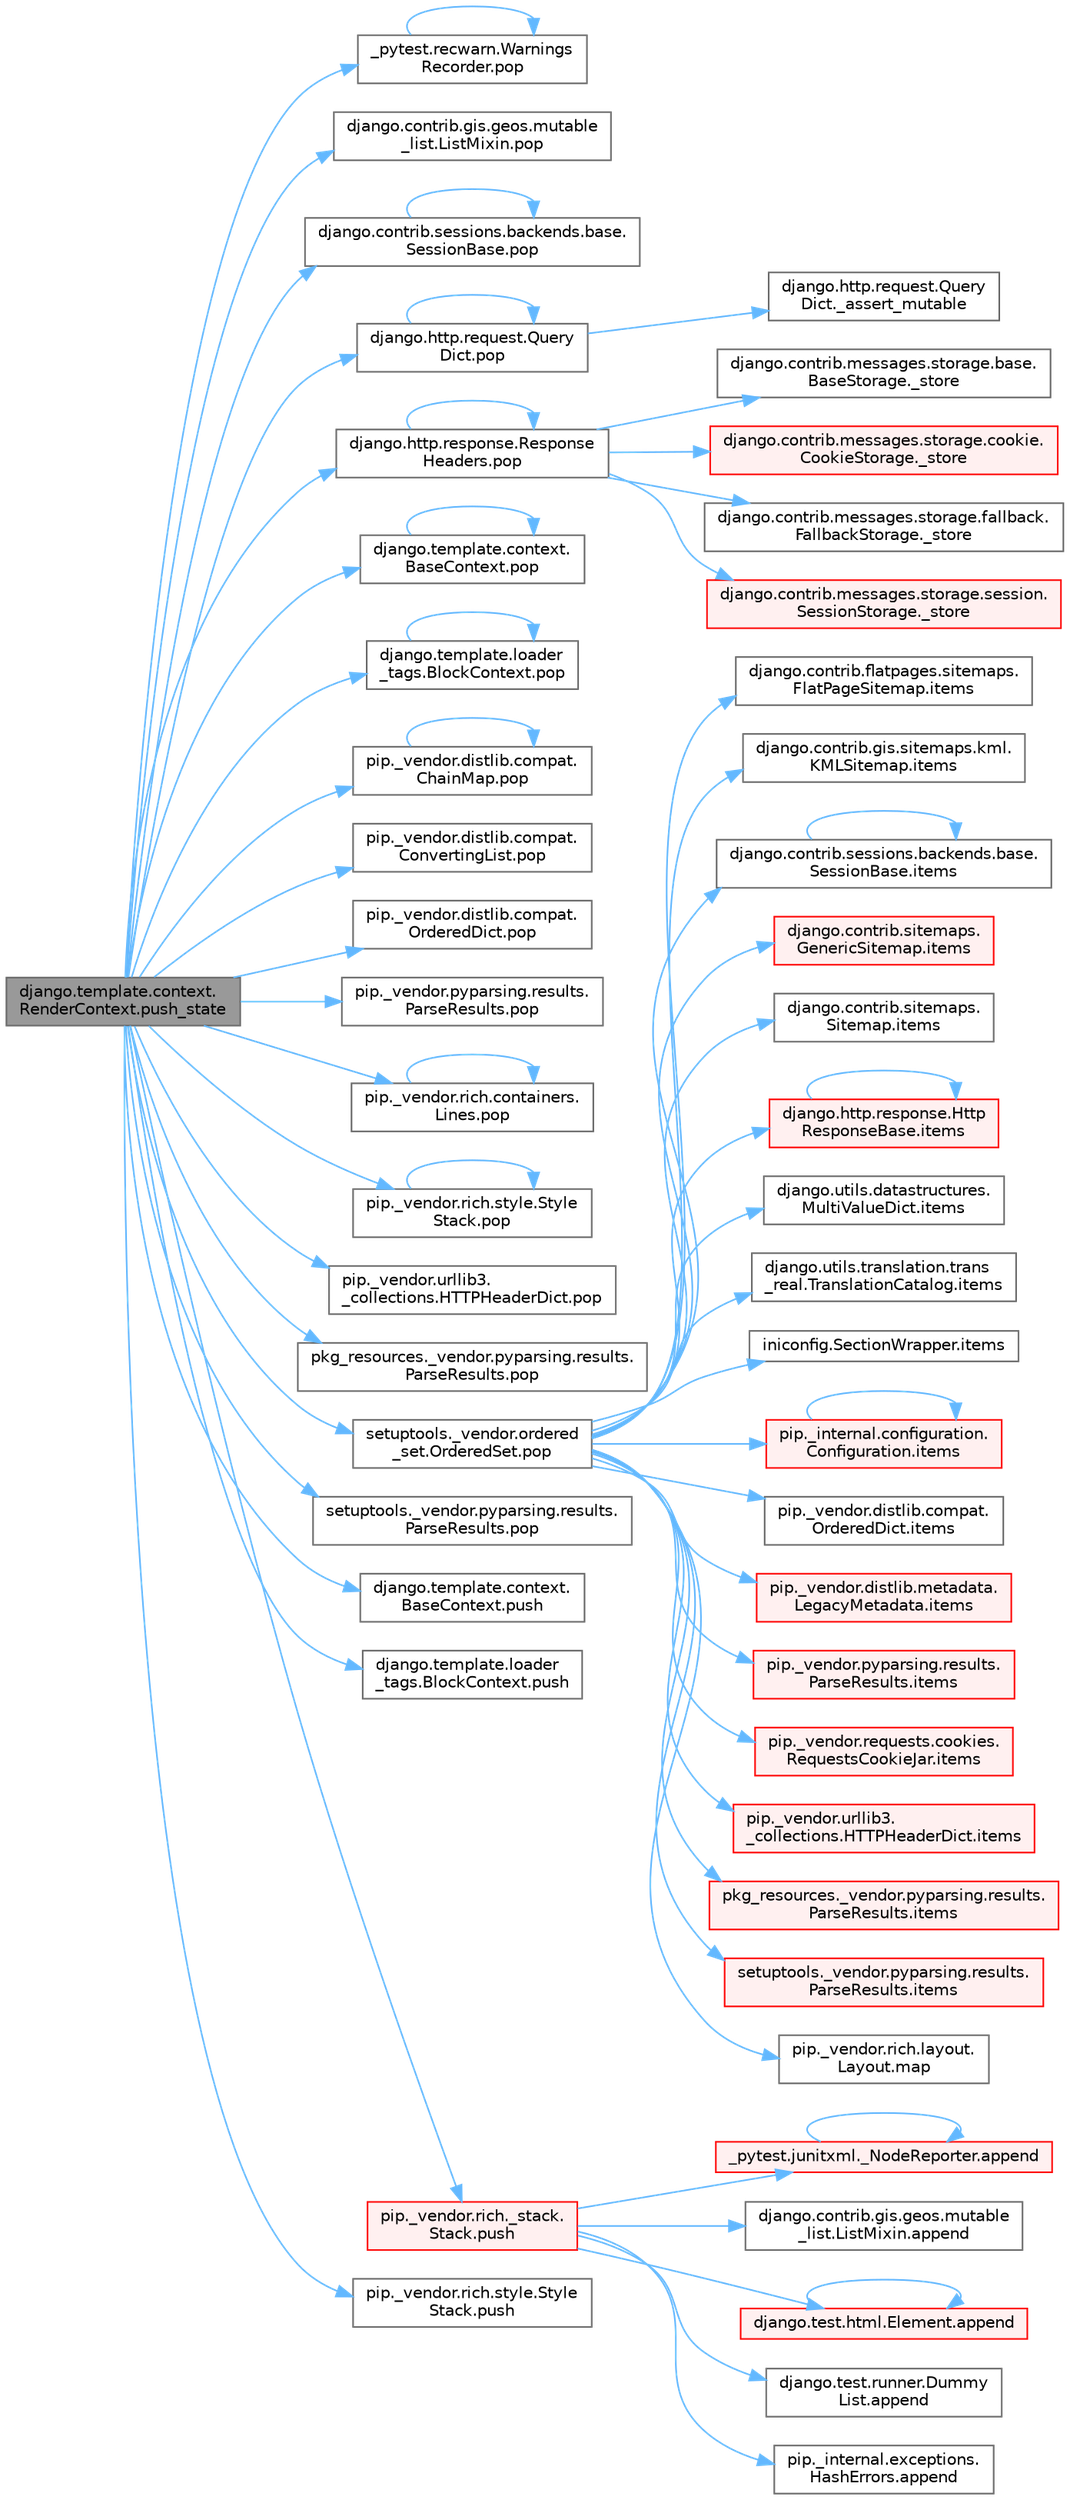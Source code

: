 digraph "django.template.context.RenderContext.push_state"
{
 // LATEX_PDF_SIZE
  bgcolor="transparent";
  edge [fontname=Helvetica,fontsize=10,labelfontname=Helvetica,labelfontsize=10];
  node [fontname=Helvetica,fontsize=10,shape=box,height=0.2,width=0.4];
  rankdir="LR";
  Node1 [id="Node000001",label="django.template.context.\lRenderContext.push_state",height=0.2,width=0.4,color="gray40", fillcolor="grey60", style="filled", fontcolor="black",tooltip=" "];
  Node1 -> Node2 [id="edge1_Node000001_Node000002",color="steelblue1",style="solid",tooltip=" "];
  Node2 [id="Node000002",label="_pytest.recwarn.Warnings\lRecorder.pop",height=0.2,width=0.4,color="grey40", fillcolor="white", style="filled",URL="$class__pytest_1_1recwarn_1_1_warnings_recorder.html#a581754c18393f44f9823d6e18120368e",tooltip=" "];
  Node2 -> Node2 [id="edge2_Node000002_Node000002",color="steelblue1",style="solid",tooltip=" "];
  Node1 -> Node3 [id="edge3_Node000001_Node000003",color="steelblue1",style="solid",tooltip=" "];
  Node3 [id="Node000003",label="django.contrib.gis.geos.mutable\l_list.ListMixin.pop",height=0.2,width=0.4,color="grey40", fillcolor="white", style="filled",URL="$classdjango_1_1contrib_1_1gis_1_1geos_1_1mutable__list_1_1_list_mixin.html#a9ad9e0ecff52c0ef7bd53b543a97e8de",tooltip=" "];
  Node1 -> Node4 [id="edge4_Node000001_Node000004",color="steelblue1",style="solid",tooltip=" "];
  Node4 [id="Node000004",label="django.contrib.sessions.backends.base.\lSessionBase.pop",height=0.2,width=0.4,color="grey40", fillcolor="white", style="filled",URL="$classdjango_1_1contrib_1_1sessions_1_1backends_1_1base_1_1_session_base.html#a2a7e98d1972f12732ae4e428c5e3020b",tooltip=" "];
  Node4 -> Node4 [id="edge5_Node000004_Node000004",color="steelblue1",style="solid",tooltip=" "];
  Node1 -> Node5 [id="edge6_Node000001_Node000005",color="steelblue1",style="solid",tooltip=" "];
  Node5 [id="Node000005",label="django.http.request.Query\lDict.pop",height=0.2,width=0.4,color="grey40", fillcolor="white", style="filled",URL="$classdjango_1_1http_1_1request_1_1_query_dict.html#a8b94656c1ea130cb71c2d5735bde406f",tooltip=" "];
  Node5 -> Node6 [id="edge7_Node000005_Node000006",color="steelblue1",style="solid",tooltip=" "];
  Node6 [id="Node000006",label="django.http.request.Query\lDict._assert_mutable",height=0.2,width=0.4,color="grey40", fillcolor="white", style="filled",URL="$classdjango_1_1http_1_1request_1_1_query_dict.html#acf13fadd29e3c7ce8667a5fdfb257746",tooltip=" "];
  Node5 -> Node5 [id="edge8_Node000005_Node000005",color="steelblue1",style="solid",tooltip=" "];
  Node1 -> Node7 [id="edge9_Node000001_Node000007",color="steelblue1",style="solid",tooltip=" "];
  Node7 [id="Node000007",label="django.http.response.Response\lHeaders.pop",height=0.2,width=0.4,color="grey40", fillcolor="white", style="filled",URL="$classdjango_1_1http_1_1response_1_1_response_headers.html#aa2dbc298a7ac61c27b354feb128fec5c",tooltip=" "];
  Node7 -> Node8 [id="edge10_Node000007_Node000008",color="steelblue1",style="solid",tooltip=" "];
  Node8 [id="Node000008",label="django.contrib.messages.storage.base.\lBaseStorage._store",height=0.2,width=0.4,color="grey40", fillcolor="white", style="filled",URL="$classdjango_1_1contrib_1_1messages_1_1storage_1_1base_1_1_base_storage.html#aa5132a4a7ce775d6ecf062de7fe92296",tooltip=" "];
  Node7 -> Node9 [id="edge11_Node000007_Node000009",color="steelblue1",style="solid",tooltip=" "];
  Node9 [id="Node000009",label="django.contrib.messages.storage.cookie.\lCookieStorage._store",height=0.2,width=0.4,color="red", fillcolor="#FFF0F0", style="filled",URL="$classdjango_1_1contrib_1_1messages_1_1storage_1_1cookie_1_1_cookie_storage.html#aa0af435ad461f081d2fae1ec0043982e",tooltip=" "];
  Node7 -> Node14 [id="edge12_Node000007_Node000014",color="steelblue1",style="solid",tooltip=" "];
  Node14 [id="Node000014",label="django.contrib.messages.storage.fallback.\lFallbackStorage._store",height=0.2,width=0.4,color="grey40", fillcolor="white", style="filled",URL="$classdjango_1_1contrib_1_1messages_1_1storage_1_1fallback_1_1_fallback_storage.html#a294192cf0db825e0e3da59c8a1c95e21",tooltip=" "];
  Node7 -> Node15 [id="edge13_Node000007_Node000015",color="steelblue1",style="solid",tooltip=" "];
  Node15 [id="Node000015",label="django.contrib.messages.storage.session.\lSessionStorage._store",height=0.2,width=0.4,color="red", fillcolor="#FFF0F0", style="filled",URL="$classdjango_1_1contrib_1_1messages_1_1storage_1_1session_1_1_session_storage.html#a371ed03facbc7ae28602ede4c99950d0",tooltip=" "];
  Node7 -> Node7 [id="edge14_Node000007_Node000007",color="steelblue1",style="solid",tooltip=" "];
  Node1 -> Node997 [id="edge15_Node000001_Node000997",color="steelblue1",style="solid",tooltip=" "];
  Node997 [id="Node000997",label="django.template.context.\lBaseContext.pop",height=0.2,width=0.4,color="grey40", fillcolor="white", style="filled",URL="$classdjango_1_1template_1_1context_1_1_base_context.html#a116a2b539345ec7e2addec69d2c8433d",tooltip=" "];
  Node997 -> Node997 [id="edge16_Node000997_Node000997",color="steelblue1",style="solid",tooltip=" "];
  Node1 -> Node4531 [id="edge17_Node000001_Node004531",color="steelblue1",style="solid",tooltip=" "];
  Node4531 [id="Node004531",label="django.template.loader\l_tags.BlockContext.pop",height=0.2,width=0.4,color="grey40", fillcolor="white", style="filled",URL="$classdjango_1_1template_1_1loader__tags_1_1_block_context.html#afab597f87ff2dd076a113fd5606afd22",tooltip=" "];
  Node4531 -> Node4531 [id="edge18_Node004531_Node004531",color="steelblue1",style="solid",tooltip=" "];
  Node1 -> Node4532 [id="edge19_Node000001_Node004532",color="steelblue1",style="solid",tooltip=" "];
  Node4532 [id="Node004532",label="pip._vendor.distlib.compat.\lChainMap.pop",height=0.2,width=0.4,color="grey40", fillcolor="white", style="filled",URL="$classpip_1_1__vendor_1_1distlib_1_1compat_1_1_chain_map.html#a3cb01608372b9bf34297ca81a6b7bf79",tooltip=" "];
  Node4532 -> Node4532 [id="edge20_Node004532_Node004532",color="steelblue1",style="solid",tooltip=" "];
  Node1 -> Node4533 [id="edge21_Node000001_Node004533",color="steelblue1",style="solid",tooltip=" "];
  Node4533 [id="Node004533",label="pip._vendor.distlib.compat.\lConvertingList.pop",height=0.2,width=0.4,color="grey40", fillcolor="white", style="filled",URL="$classpip_1_1__vendor_1_1distlib_1_1compat_1_1_converting_list.html#acc9bcbca6f97a8724d540471d5dcb394",tooltip=" "];
  Node1 -> Node4534 [id="edge22_Node000001_Node004534",color="steelblue1",style="solid",tooltip=" "];
  Node4534 [id="Node004534",label="pip._vendor.distlib.compat.\lOrderedDict.pop",height=0.2,width=0.4,color="grey40", fillcolor="white", style="filled",URL="$classpip_1_1__vendor_1_1distlib_1_1compat_1_1_ordered_dict.html#a1453deab2d64ccea9b175ff4e28077a0",tooltip=" "];
  Node1 -> Node4535 [id="edge23_Node000001_Node004535",color="steelblue1",style="solid",tooltip=" "];
  Node4535 [id="Node004535",label="pip._vendor.pyparsing.results.\lParseResults.pop",height=0.2,width=0.4,color="grey40", fillcolor="white", style="filled",URL="$classpip_1_1__vendor_1_1pyparsing_1_1results_1_1_parse_results.html#a3825986e4ed03a6b62058b0783024277",tooltip=" "];
  Node1 -> Node4536 [id="edge24_Node000001_Node004536",color="steelblue1",style="solid",tooltip=" "];
  Node4536 [id="Node004536",label="pip._vendor.rich.containers.\lLines.pop",height=0.2,width=0.4,color="grey40", fillcolor="white", style="filled",URL="$classpip_1_1__vendor_1_1rich_1_1containers_1_1_lines.html#a01e655a4ea5dfe6fbe24d48597cc15cd",tooltip=" "];
  Node4536 -> Node4536 [id="edge25_Node004536_Node004536",color="steelblue1",style="solid",tooltip=" "];
  Node1 -> Node4537 [id="edge26_Node000001_Node004537",color="steelblue1",style="solid",tooltip=" "];
  Node4537 [id="Node004537",label="pip._vendor.rich.style.Style\lStack.pop",height=0.2,width=0.4,color="grey40", fillcolor="white", style="filled",URL="$classpip_1_1__vendor_1_1rich_1_1style_1_1_style_stack.html#a788f74fcc1a3ffc298069ac13e43574a",tooltip=" "];
  Node4537 -> Node4537 [id="edge27_Node004537_Node004537",color="steelblue1",style="solid",tooltip=" "];
  Node1 -> Node4538 [id="edge28_Node000001_Node004538",color="steelblue1",style="solid",tooltip=" "];
  Node4538 [id="Node004538",label="pip._vendor.urllib3.\l_collections.HTTPHeaderDict.pop",height=0.2,width=0.4,color="grey40", fillcolor="white", style="filled",URL="$classpip_1_1__vendor_1_1urllib3_1_1__collections_1_1_h_t_t_p_header_dict.html#a452f7af7d9f011038cb94d36b8a5693e",tooltip=" "];
  Node1 -> Node4539 [id="edge29_Node000001_Node004539",color="steelblue1",style="solid",tooltip=" "];
  Node4539 [id="Node004539",label="pkg_resources._vendor.pyparsing.results.\lParseResults.pop",height=0.2,width=0.4,color="grey40", fillcolor="white", style="filled",URL="$classpkg__resources_1_1__vendor_1_1pyparsing_1_1results_1_1_parse_results.html#ac4e4d9965bb8a4c194ce5b10024085c4",tooltip=" "];
  Node1 -> Node4540 [id="edge30_Node000001_Node004540",color="steelblue1",style="solid",tooltip=" "];
  Node4540 [id="Node004540",label="setuptools._vendor.ordered\l_set.OrderedSet.pop",height=0.2,width=0.4,color="grey40", fillcolor="white", style="filled",URL="$classsetuptools_1_1__vendor_1_1ordered__set_1_1_ordered_set.html#a2fbfd8b3d83edfb671900fa6cc784945",tooltip=" "];
  Node4540 -> Node2521 [id="edge31_Node004540_Node002521",color="steelblue1",style="solid",tooltip=" "];
  Node2521 [id="Node002521",label="django.contrib.flatpages.sitemaps.\lFlatPageSitemap.items",height=0.2,width=0.4,color="grey40", fillcolor="white", style="filled",URL="$classdjango_1_1contrib_1_1flatpages_1_1sitemaps_1_1_flat_page_sitemap.html#a890b7d4b4f929ef87f6d05480ba15371",tooltip=" "];
  Node4540 -> Node2522 [id="edge32_Node004540_Node002522",color="steelblue1",style="solid",tooltip=" "];
  Node2522 [id="Node002522",label="django.contrib.gis.sitemaps.kml.\lKMLSitemap.items",height=0.2,width=0.4,color="grey40", fillcolor="white", style="filled",URL="$classdjango_1_1contrib_1_1gis_1_1sitemaps_1_1kml_1_1_k_m_l_sitemap.html#a4f5e2cd721534203192a6c8d63fe2554",tooltip=" "];
  Node4540 -> Node2523 [id="edge33_Node004540_Node002523",color="steelblue1",style="solid",tooltip=" "];
  Node2523 [id="Node002523",label="django.contrib.sessions.backends.base.\lSessionBase.items",height=0.2,width=0.4,color="grey40", fillcolor="white", style="filled",URL="$classdjango_1_1contrib_1_1sessions_1_1backends_1_1base_1_1_session_base.html#acf159b32cdfee213dfdf00a0e70dd535",tooltip=" "];
  Node2523 -> Node2523 [id="edge34_Node002523_Node002523",color="steelblue1",style="solid",tooltip=" "];
  Node4540 -> Node2524 [id="edge35_Node004540_Node002524",color="steelblue1",style="solid",tooltip=" "];
  Node2524 [id="Node002524",label="django.contrib.sitemaps.\lGenericSitemap.items",height=0.2,width=0.4,color="red", fillcolor="#FFF0F0", style="filled",URL="$classdjango_1_1contrib_1_1sitemaps_1_1_generic_sitemap.html#aa9a783f805f1e9a27a75a4eee86e1837",tooltip=" "];
  Node4540 -> Node2525 [id="edge36_Node004540_Node002525",color="steelblue1",style="solid",tooltip=" "];
  Node2525 [id="Node002525",label="django.contrib.sitemaps.\lSitemap.items",height=0.2,width=0.4,color="grey40", fillcolor="white", style="filled",URL="$classdjango_1_1contrib_1_1sitemaps_1_1_sitemap.html#add1d5d44e1dc9ae7255026663813e50d",tooltip=" "];
  Node4540 -> Node2526 [id="edge37_Node004540_Node002526",color="steelblue1",style="solid",tooltip=" "];
  Node2526 [id="Node002526",label="django.http.response.Http\lResponseBase.items",height=0.2,width=0.4,color="red", fillcolor="#FFF0F0", style="filled",URL="$classdjango_1_1http_1_1response_1_1_http_response_base.html#a95bb80f66df3dbc32cfa6fc2b1cccb1e",tooltip=" "];
  Node2526 -> Node2526 [id="edge38_Node002526_Node002526",color="steelblue1",style="solid",tooltip=" "];
  Node4540 -> Node2527 [id="edge39_Node004540_Node002527",color="steelblue1",style="solid",tooltip=" "];
  Node2527 [id="Node002527",label="django.utils.datastructures.\lMultiValueDict.items",height=0.2,width=0.4,color="grey40", fillcolor="white", style="filled",URL="$classdjango_1_1utils_1_1datastructures_1_1_multi_value_dict.html#a542cdaf97ce424d16cb5b66679ef978b",tooltip=" "];
  Node4540 -> Node2528 [id="edge40_Node004540_Node002528",color="steelblue1",style="solid",tooltip=" "];
  Node2528 [id="Node002528",label="django.utils.translation.trans\l_real.TranslationCatalog.items",height=0.2,width=0.4,color="grey40", fillcolor="white", style="filled",URL="$classdjango_1_1utils_1_1translation_1_1trans__real_1_1_translation_catalog.html#aeada2e944125b43e093532d0e6d09d97",tooltip=" "];
  Node4540 -> Node2529 [id="edge41_Node004540_Node002529",color="steelblue1",style="solid",tooltip=" "];
  Node2529 [id="Node002529",label="iniconfig.SectionWrapper.items",height=0.2,width=0.4,color="grey40", fillcolor="white", style="filled",URL="$classiniconfig_1_1_section_wrapper.html#a0c314cad6635801062ee873f5e8b2e88",tooltip=" "];
  Node4540 -> Node2530 [id="edge42_Node004540_Node002530",color="steelblue1",style="solid",tooltip=" "];
  Node2530 [id="Node002530",label="pip._internal.configuration.\lConfiguration.items",height=0.2,width=0.4,color="red", fillcolor="#FFF0F0", style="filled",URL="$classpip_1_1__internal_1_1configuration_1_1_configuration.html#ace540ce945424c524f4c02a44f9d5e6e",tooltip=" "];
  Node2530 -> Node2530 [id="edge43_Node002530_Node002530",color="steelblue1",style="solid",tooltip=" "];
  Node4540 -> Node2532 [id="edge44_Node004540_Node002532",color="steelblue1",style="solid",tooltip=" "];
  Node2532 [id="Node002532",label="pip._vendor.distlib.compat.\lOrderedDict.items",height=0.2,width=0.4,color="grey40", fillcolor="white", style="filled",URL="$classpip_1_1__vendor_1_1distlib_1_1compat_1_1_ordered_dict.html#a85d94b549ae373a65330ca992ea2b7dc",tooltip=" "];
  Node4540 -> Node2533 [id="edge45_Node004540_Node002533",color="steelblue1",style="solid",tooltip=" "];
  Node2533 [id="Node002533",label="pip._vendor.distlib.metadata.\lLegacyMetadata.items",height=0.2,width=0.4,color="red", fillcolor="#FFF0F0", style="filled",URL="$classpip_1_1__vendor_1_1distlib_1_1metadata_1_1_legacy_metadata.html#a6030de0ed3711666a377c01d930e678d",tooltip=" "];
  Node4540 -> Node2548 [id="edge46_Node004540_Node002548",color="steelblue1",style="solid",tooltip=" "];
  Node2548 [id="Node002548",label="pip._vendor.pyparsing.results.\lParseResults.items",height=0.2,width=0.4,color="red", fillcolor="#FFF0F0", style="filled",URL="$classpip_1_1__vendor_1_1pyparsing_1_1results_1_1_parse_results.html#a9c7519fa02524192b529a128b208be2e",tooltip=" "];
  Node4540 -> Node2549 [id="edge47_Node004540_Node002549",color="steelblue1",style="solid",tooltip=" "];
  Node2549 [id="Node002549",label="pip._vendor.requests.cookies.\lRequestsCookieJar.items",height=0.2,width=0.4,color="red", fillcolor="#FFF0F0", style="filled",URL="$classpip_1_1__vendor_1_1requests_1_1cookies_1_1_requests_cookie_jar.html#a356c29fffafbd9a47c52ad3af1d194af",tooltip=" "];
  Node4540 -> Node2553 [id="edge48_Node004540_Node002553",color="steelblue1",style="solid",tooltip=" "];
  Node2553 [id="Node002553",label="pip._vendor.urllib3.\l_collections.HTTPHeaderDict.items",height=0.2,width=0.4,color="red", fillcolor="#FFF0F0", style="filled",URL="$classpip_1_1__vendor_1_1urllib3_1_1__collections_1_1_h_t_t_p_header_dict.html#acb0e7a7f0feffd0e15ebff4dc9275eb8",tooltip=" "];
  Node4540 -> Node2554 [id="edge49_Node004540_Node002554",color="steelblue1",style="solid",tooltip=" "];
  Node2554 [id="Node002554",label="pkg_resources._vendor.pyparsing.results.\lParseResults.items",height=0.2,width=0.4,color="red", fillcolor="#FFF0F0", style="filled",URL="$classpkg__resources_1_1__vendor_1_1pyparsing_1_1results_1_1_parse_results.html#a2b101cc8f2dfba49f44ad18bca57a38d",tooltip=" "];
  Node4540 -> Node2555 [id="edge50_Node004540_Node002555",color="steelblue1",style="solid",tooltip=" "];
  Node2555 [id="Node002555",label="setuptools._vendor.pyparsing.results.\lParseResults.items",height=0.2,width=0.4,color="red", fillcolor="#FFF0F0", style="filled",URL="$classsetuptools_1_1__vendor_1_1pyparsing_1_1results_1_1_parse_results.html#a30d259592837cf08320bf96e1ca3e77a",tooltip=" "];
  Node4540 -> Node1453 [id="edge51_Node004540_Node001453",color="steelblue1",style="solid",tooltip=" "];
  Node1453 [id="Node001453",label="pip._vendor.rich.layout.\lLayout.map",height=0.2,width=0.4,color="grey40", fillcolor="white", style="filled",URL="$classpip_1_1__vendor_1_1rich_1_1layout_1_1_layout.html#a854600412c9b8263c6a14f361ca9bd66",tooltip=" "];
  Node1 -> Node4541 [id="edge52_Node000001_Node004541",color="steelblue1",style="solid",tooltip=" "];
  Node4541 [id="Node004541",label="setuptools._vendor.pyparsing.results.\lParseResults.pop",height=0.2,width=0.4,color="grey40", fillcolor="white", style="filled",URL="$classsetuptools_1_1__vendor_1_1pyparsing_1_1results_1_1_parse_results.html#aafecc0d238f153af8d478ab772a6a98c",tooltip=" "];
  Node1 -> Node4542 [id="edge53_Node000001_Node004542",color="steelblue1",style="solid",tooltip=" "];
  Node4542 [id="Node004542",label="django.template.context.\lBaseContext.push",height=0.2,width=0.4,color="grey40", fillcolor="white", style="filled",URL="$classdjango_1_1template_1_1context_1_1_base_context.html#a0e62a1576604a21b6c62f1d40da9766e",tooltip=" "];
  Node1 -> Node4543 [id="edge54_Node000001_Node004543",color="steelblue1",style="solid",tooltip=" "];
  Node4543 [id="Node004543",label="django.template.loader\l_tags.BlockContext.push",height=0.2,width=0.4,color="grey40", fillcolor="white", style="filled",URL="$classdjango_1_1template_1_1loader__tags_1_1_block_context.html#a08627bd1d61e55755ac53294f36e5880",tooltip=" "];
  Node1 -> Node4544 [id="edge55_Node000001_Node004544",color="steelblue1",style="solid",tooltip=" "];
  Node4544 [id="Node004544",label="pip._vendor.rich._stack.\lStack.push",height=0.2,width=0.4,color="red", fillcolor="#FFF0F0", style="filled",URL="$classpip_1_1__vendor_1_1rich_1_1__stack_1_1_stack.html#a9abf52fc71455f03eb8cc24270622a4a",tooltip=" "];
  Node4544 -> Node3402 [id="edge56_Node004544_Node003402",color="steelblue1",style="solid",tooltip=" "];
  Node3402 [id="Node003402",label="_pytest.junitxml._NodeReporter.append",height=0.2,width=0.4,color="red", fillcolor="#FFF0F0", style="filled",URL="$class__pytest_1_1junitxml_1_1___node_reporter.html#a0d3785f487e93f5ad0249ca59e7bda5e",tooltip=" "];
  Node3402 -> Node3402 [id="edge57_Node003402_Node003402",color="steelblue1",style="solid",tooltip=" "];
  Node4544 -> Node3404 [id="edge58_Node004544_Node003404",color="steelblue1",style="solid",tooltip=" "];
  Node3404 [id="Node003404",label="django.contrib.gis.geos.mutable\l_list.ListMixin.append",height=0.2,width=0.4,color="grey40", fillcolor="white", style="filled",URL="$classdjango_1_1contrib_1_1gis_1_1geos_1_1mutable__list_1_1_list_mixin.html#a6e588a3294ea051832ff78d8944c4158",tooltip=" "];
  Node4544 -> Node3405 [id="edge59_Node004544_Node003405",color="steelblue1",style="solid",tooltip=" "];
  Node3405 [id="Node003405",label="django.test.html.Element.append",height=0.2,width=0.4,color="red", fillcolor="#FFF0F0", style="filled",URL="$classdjango_1_1test_1_1html_1_1_element.html#a777b8a687c36ca1eae49eabec1963e0c",tooltip=" "];
  Node3405 -> Node3405 [id="edge60_Node003405_Node003405",color="steelblue1",style="solid",tooltip=" "];
  Node4544 -> Node3407 [id="edge61_Node004544_Node003407",color="steelblue1",style="solid",tooltip=" "];
  Node3407 [id="Node003407",label="django.test.runner.Dummy\lList.append",height=0.2,width=0.4,color="grey40", fillcolor="white", style="filled",URL="$classdjango_1_1test_1_1runner_1_1_dummy_list.html#aa8ad44b98de8efc946e8bbb7e1913e0b",tooltip=" "];
  Node4544 -> Node3408 [id="edge62_Node004544_Node003408",color="steelblue1",style="solid",tooltip=" "];
  Node3408 [id="Node003408",label="pip._internal.exceptions.\lHashErrors.append",height=0.2,width=0.4,color="grey40", fillcolor="white", style="filled",URL="$classpip_1_1__internal_1_1exceptions_1_1_hash_errors.html#a9519d1619774a4354693040643bf695f",tooltip=" "];
  Node1 -> Node4545 [id="edge63_Node000001_Node004545",color="steelblue1",style="solid",tooltip=" "];
  Node4545 [id="Node004545",label="pip._vendor.rich.style.Style\lStack.push",height=0.2,width=0.4,color="grey40", fillcolor="white", style="filled",URL="$classpip_1_1__vendor_1_1rich_1_1style_1_1_style_stack.html#afc0b8cb154d9f89402462959098dec1c",tooltip=" "];
}
